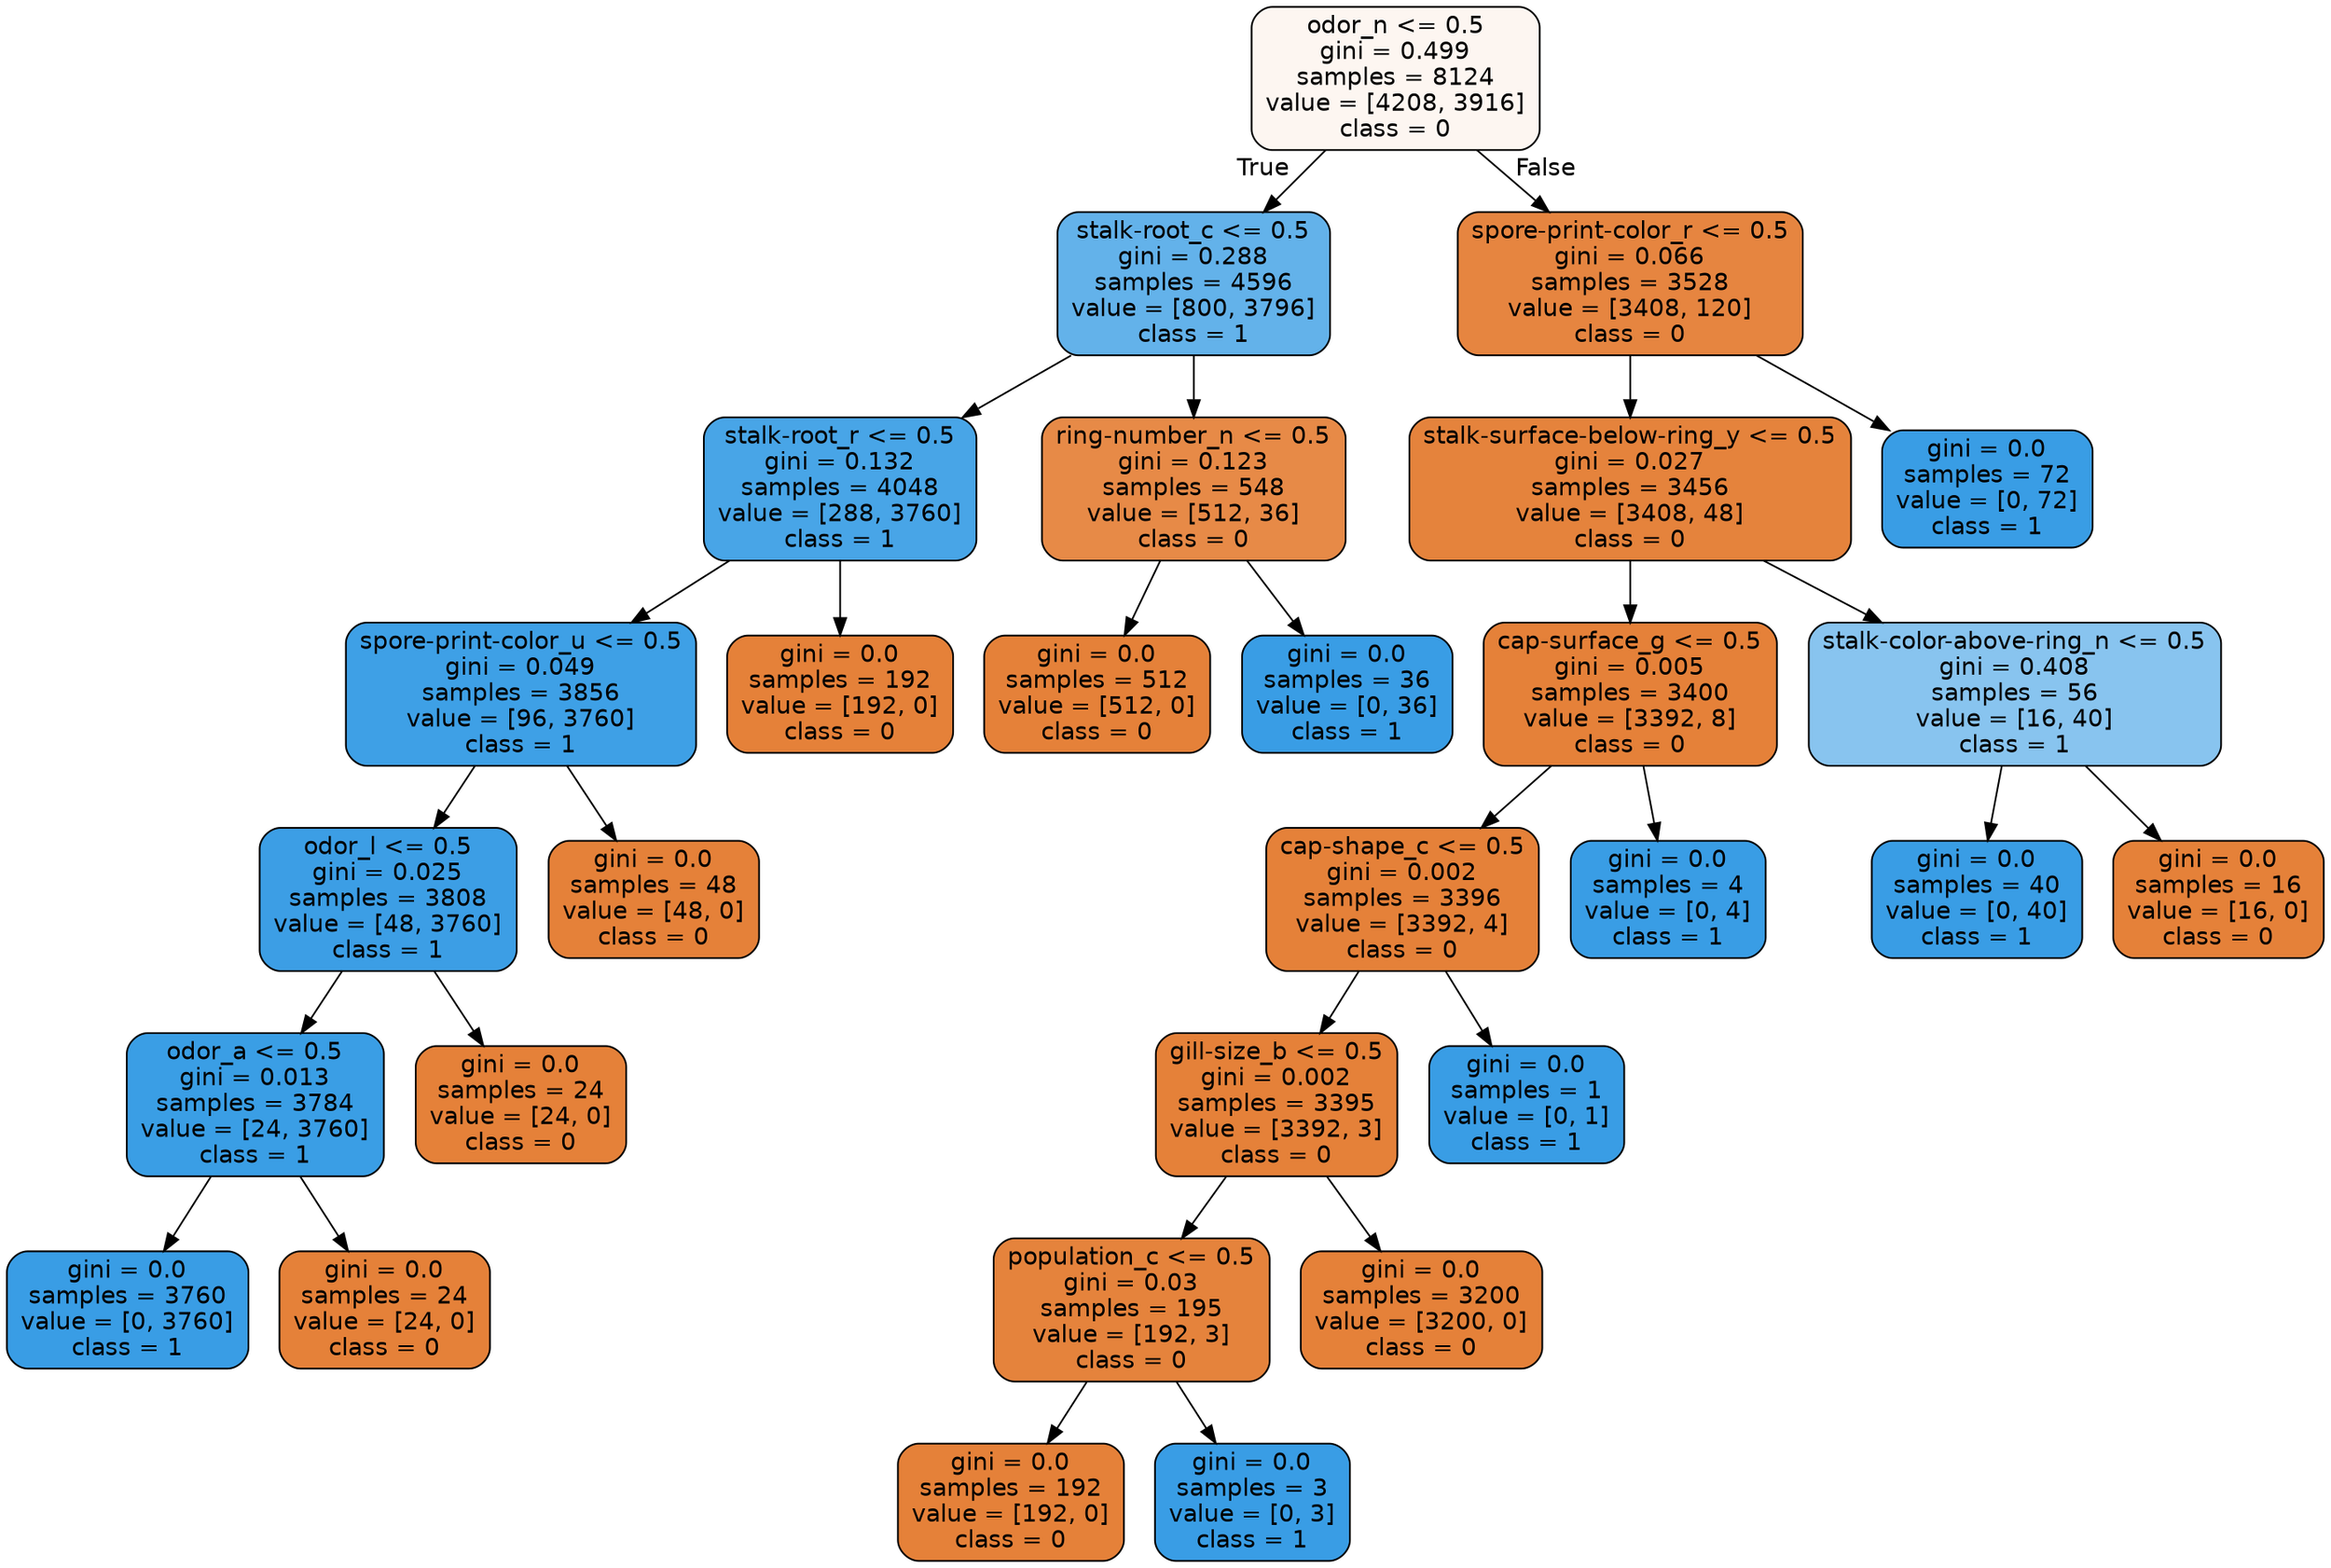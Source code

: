 digraph Tree {
node [shape=box, style="filled, rounded", color="black", fontname="helvetica"] ;
edge [fontname="helvetica"] ;
0 [label="odor_n <= 0.5\ngini = 0.499\nsamples = 8124\nvalue = [4208, 3916]\nclass = 0", fillcolor="#fdf6f1"] ;
1 [label="stalk-root_c <= 0.5\ngini = 0.288\nsamples = 4596\nvalue = [800, 3796]\nclass = 1", fillcolor="#63b2ea"] ;
0 -> 1 [labeldistance=2.5, labelangle=45, headlabel="True"] ;
2 [label="stalk-root_r <= 0.5\ngini = 0.132\nsamples = 4048\nvalue = [288, 3760]\nclass = 1", fillcolor="#48a5e7"] ;
1 -> 2 ;
3 [label="spore-print-color_u <= 0.5\ngini = 0.049\nsamples = 3856\nvalue = [96, 3760]\nclass = 1", fillcolor="#3ea0e6"] ;
2 -> 3 ;
4 [label="odor_l <= 0.5\ngini = 0.025\nsamples = 3808\nvalue = [48, 3760]\nclass = 1", fillcolor="#3c9ee5"] ;
3 -> 4 ;
5 [label="odor_a <= 0.5\ngini = 0.013\nsamples = 3784\nvalue = [24, 3760]\nclass = 1", fillcolor="#3a9ee5"] ;
4 -> 5 ;
6 [label="gini = 0.0\nsamples = 3760\nvalue = [0, 3760]\nclass = 1", fillcolor="#399de5"] ;
5 -> 6 ;
7 [label="gini = 0.0\nsamples = 24\nvalue = [24, 0]\nclass = 0", fillcolor="#e58139"] ;
5 -> 7 ;
8 [label="gini = 0.0\nsamples = 24\nvalue = [24, 0]\nclass = 0", fillcolor="#e58139"] ;
4 -> 8 ;
9 [label="gini = 0.0\nsamples = 48\nvalue = [48, 0]\nclass = 0", fillcolor="#e58139"] ;
3 -> 9 ;
10 [label="gini = 0.0\nsamples = 192\nvalue = [192, 0]\nclass = 0", fillcolor="#e58139"] ;
2 -> 10 ;
11 [label="ring-number_n <= 0.5\ngini = 0.123\nsamples = 548\nvalue = [512, 36]\nclass = 0", fillcolor="#e78a47"] ;
1 -> 11 ;
12 [label="gini = 0.0\nsamples = 512\nvalue = [512, 0]\nclass = 0", fillcolor="#e58139"] ;
11 -> 12 ;
13 [label="gini = 0.0\nsamples = 36\nvalue = [0, 36]\nclass = 1", fillcolor="#399de5"] ;
11 -> 13 ;
14 [label="spore-print-color_r <= 0.5\ngini = 0.066\nsamples = 3528\nvalue = [3408, 120]\nclass = 0", fillcolor="#e68540"] ;
0 -> 14 [labeldistance=2.5, labelangle=-45, headlabel="False"] ;
15 [label="stalk-surface-below-ring_y <= 0.5\ngini = 0.027\nsamples = 3456\nvalue = [3408, 48]\nclass = 0", fillcolor="#e5833c"] ;
14 -> 15 ;
16 [label="cap-surface_g <= 0.5\ngini = 0.005\nsamples = 3400\nvalue = [3392, 8]\nclass = 0", fillcolor="#e58139"] ;
15 -> 16 ;
17 [label="cap-shape_c <= 0.5\ngini = 0.002\nsamples = 3396\nvalue = [3392, 4]\nclass = 0", fillcolor="#e58139"] ;
16 -> 17 ;
18 [label="gill-size_b <= 0.5\ngini = 0.002\nsamples = 3395\nvalue = [3392, 3]\nclass = 0", fillcolor="#e58139"] ;
17 -> 18 ;
19 [label="population_c <= 0.5\ngini = 0.03\nsamples = 195\nvalue = [192, 3]\nclass = 0", fillcolor="#e5833c"] ;
18 -> 19 ;
20 [label="gini = 0.0\nsamples = 192\nvalue = [192, 0]\nclass = 0", fillcolor="#e58139"] ;
19 -> 20 ;
21 [label="gini = 0.0\nsamples = 3\nvalue = [0, 3]\nclass = 1", fillcolor="#399de5"] ;
19 -> 21 ;
22 [label="gini = 0.0\nsamples = 3200\nvalue = [3200, 0]\nclass = 0", fillcolor="#e58139"] ;
18 -> 22 ;
23 [label="gini = 0.0\nsamples = 1\nvalue = [0, 1]\nclass = 1", fillcolor="#399de5"] ;
17 -> 23 ;
24 [label="gini = 0.0\nsamples = 4\nvalue = [0, 4]\nclass = 1", fillcolor="#399de5"] ;
16 -> 24 ;
25 [label="stalk-color-above-ring_n <= 0.5\ngini = 0.408\nsamples = 56\nvalue = [16, 40]\nclass = 1", fillcolor="#88c4ef"] ;
15 -> 25 ;
26 [label="gini = 0.0\nsamples = 40\nvalue = [0, 40]\nclass = 1", fillcolor="#399de5"] ;
25 -> 26 ;
27 [label="gini = 0.0\nsamples = 16\nvalue = [16, 0]\nclass = 0", fillcolor="#e58139"] ;
25 -> 27 ;
28 [label="gini = 0.0\nsamples = 72\nvalue = [0, 72]\nclass = 1", fillcolor="#399de5"] ;
14 -> 28 ;
}